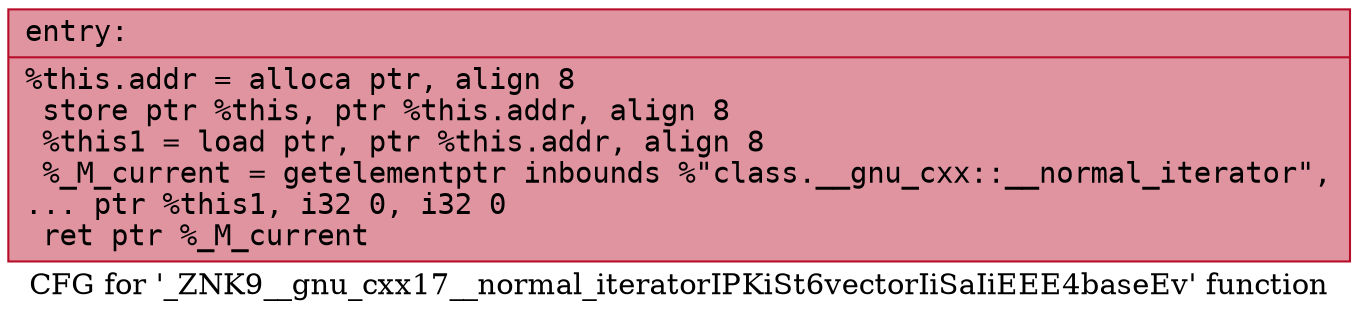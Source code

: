digraph "CFG for '_ZNK9__gnu_cxx17__normal_iteratorIPKiSt6vectorIiSaIiEEE4baseEv' function" {
	label="CFG for '_ZNK9__gnu_cxx17__normal_iteratorIPKiSt6vectorIiSaIiEEE4baseEv' function";

	Node0x561418c37a40 [shape=record,color="#b70d28ff", style=filled, fillcolor="#b70d2870" fontname="Courier",label="{entry:\l|  %this.addr = alloca ptr, align 8\l  store ptr %this, ptr %this.addr, align 8\l  %this1 = load ptr, ptr %this.addr, align 8\l  %_M_current = getelementptr inbounds %\"class.__gnu_cxx::__normal_iterator\",\l... ptr %this1, i32 0, i32 0\l  ret ptr %_M_current\l}"];
}

